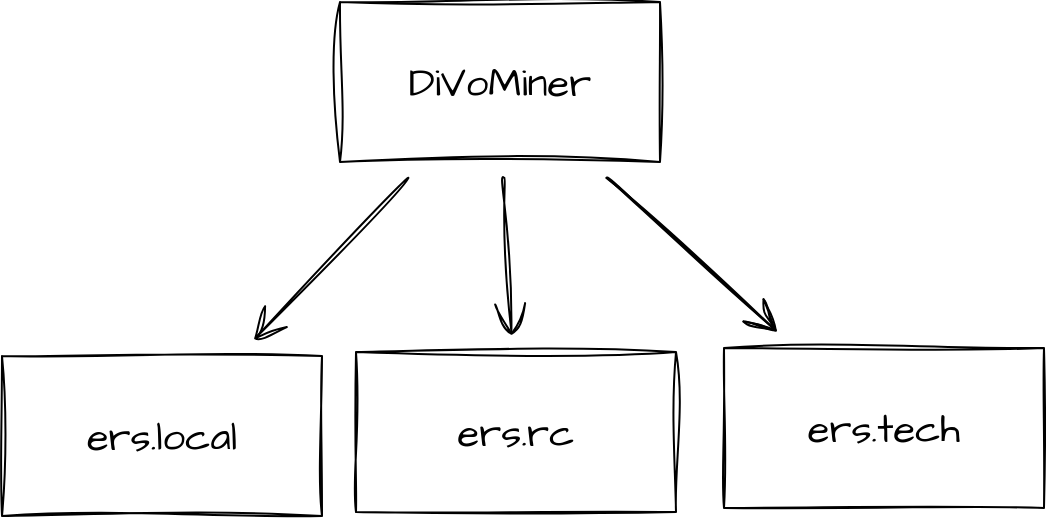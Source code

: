 <mxfile version="20.7.3" type="device"><diagram id="5LLKJlzQXneVDXTZNBfo" name="第 1 页"><mxGraphModel dx="1806" dy="723" grid="0" gridSize="10" guides="1" tooltips="1" connect="1" arrows="1" fold="1" page="0" pageScale="1" pageWidth="1654" pageHeight="2336" math="0" shadow="0"><root><mxCell id="0"/><mxCell id="1" parent="0"/><mxCell id="WvZMqrTp_T-xZY4r-Xzd-3" value="" style="edgeStyle=none;curved=1;rounded=0;sketch=1;hachureGap=4;jiggle=2;curveFitting=1;orthogonalLoop=1;jettySize=auto;html=1;fontFamily=Architects Daughter;fontSource=https%3A%2F%2Ffonts.googleapis.com%2Fcss%3Ffamily%3DArchitects%2BDaughter;fontSize=16;endArrow=open;startSize=14;endSize=14;sourcePerimeterSpacing=8;targetPerimeterSpacing=8;" edge="1" parent="1" source="WvZMqrTp_T-xZY4r-Xzd-1" target="WvZMqrTp_T-xZY4r-Xzd-2"><mxGeometry relative="1" as="geometry"/></mxCell><mxCell id="WvZMqrTp_T-xZY4r-Xzd-5" value="" style="edgeStyle=none;curved=1;rounded=0;sketch=1;hachureGap=4;jiggle=2;curveFitting=1;orthogonalLoop=1;jettySize=auto;html=1;fontFamily=Architects Daughter;fontSource=https%3A%2F%2Ffonts.googleapis.com%2Fcss%3Ffamily%3DArchitects%2BDaughter;fontSize=16;endArrow=open;startSize=14;endSize=14;sourcePerimeterSpacing=8;targetPerimeterSpacing=8;" edge="1" parent="1" source="WvZMqrTp_T-xZY4r-Xzd-1" target="WvZMqrTp_T-xZY4r-Xzd-4"><mxGeometry relative="1" as="geometry"/></mxCell><mxCell id="WvZMqrTp_T-xZY4r-Xzd-6" value="" style="edgeStyle=none;curved=1;rounded=0;sketch=1;hachureGap=4;jiggle=2;curveFitting=1;orthogonalLoop=1;jettySize=auto;html=1;fontFamily=Architects Daughter;fontSource=https%3A%2F%2Ffonts.googleapis.com%2Fcss%3Ffamily%3DArchitects%2BDaughter;fontSize=16;endArrow=open;startSize=14;endSize=14;sourcePerimeterSpacing=8;targetPerimeterSpacing=8;" edge="1" parent="1" source="WvZMqrTp_T-xZY4r-Xzd-1" target="WvZMqrTp_T-xZY4r-Xzd-4"><mxGeometry relative="1" as="geometry"/></mxCell><mxCell id="WvZMqrTp_T-xZY4r-Xzd-8" value="" style="edgeStyle=none;curved=1;rounded=0;sketch=1;hachureGap=4;jiggle=2;curveFitting=1;orthogonalLoop=1;jettySize=auto;html=1;fontFamily=Architects Daughter;fontSource=https%3A%2F%2Ffonts.googleapis.com%2Fcss%3Ffamily%3DArchitects%2BDaughter;fontSize=16;endArrow=open;startSize=14;endSize=14;sourcePerimeterSpacing=8;targetPerimeterSpacing=8;" edge="1" parent="1" source="WvZMqrTp_T-xZY4r-Xzd-1" target="WvZMqrTp_T-xZY4r-Xzd-7"><mxGeometry relative="1" as="geometry"/></mxCell><mxCell id="WvZMqrTp_T-xZY4r-Xzd-1" value="DiVoMiner" style="rounded=0;whiteSpace=wrap;html=1;sketch=1;hachureGap=4;jiggle=2;curveFitting=1;fontFamily=Architects Daughter;fontSource=https%3A%2F%2Ffonts.googleapis.com%2Fcss%3Ffamily%3DArchitects%2BDaughter;fontSize=20;" vertex="1" parent="1"><mxGeometry x="-63" y="61" width="160" height="80" as="geometry"/></mxCell><mxCell id="WvZMqrTp_T-xZY4r-Xzd-2" value="ers.local&lt;br&gt;" style="rounded=0;whiteSpace=wrap;html=1;sketch=1;hachureGap=4;jiggle=2;curveFitting=1;fontFamily=Architects Daughter;fontSource=https%3A%2F%2Ffonts.googleapis.com%2Fcss%3Ffamily%3DArchitects%2BDaughter;fontSize=20;" vertex="1" parent="1"><mxGeometry x="-232" y="238" width="160" height="80" as="geometry"/></mxCell><mxCell id="WvZMqrTp_T-xZY4r-Xzd-4" value="ers.tech" style="rounded=0;whiteSpace=wrap;html=1;sketch=1;hachureGap=4;jiggle=2;curveFitting=1;fontFamily=Architects Daughter;fontSource=https%3A%2F%2Ffonts.googleapis.com%2Fcss%3Ffamily%3DArchitects%2BDaughter;fontSize=20;" vertex="1" parent="1"><mxGeometry x="129" y="234" width="160" height="80" as="geometry"/></mxCell><mxCell id="WvZMqrTp_T-xZY4r-Xzd-7" value="ers.rc" style="rounded=0;whiteSpace=wrap;html=1;sketch=1;hachureGap=4;jiggle=2;curveFitting=1;fontFamily=Architects Daughter;fontSource=https%3A%2F%2Ffonts.googleapis.com%2Fcss%3Ffamily%3DArchitects%2BDaughter;fontSize=20;" vertex="1" parent="1"><mxGeometry x="-55" y="236" width="160" height="80" as="geometry"/></mxCell></root></mxGraphModel></diagram></mxfile>